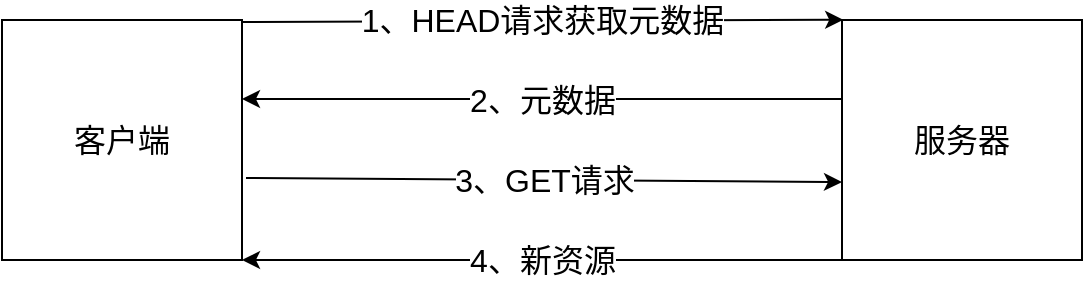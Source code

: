 <mxfile version="10.7.7" type="device"><diagram id="erPBZyliRotND5Iv3WkO" name="第 1 页"><mxGraphModel dx="894" dy="596" grid="1" gridSize="10" guides="1" tooltips="1" connect="1" arrows="1" fold="1" page="1" pageScale="1" pageWidth="827" pageHeight="1169" math="0" shadow="0"><root><mxCell id="0"/><mxCell id="1" parent="0"/><mxCell id="cM_oDAUqg9cBQoCYCTB2-2" value="&lt;font style=&quot;font-size: 16px&quot;&gt;客户端&lt;/font&gt;" style="rounded=0;whiteSpace=wrap;html=1;" parent="1" vertex="1"><mxGeometry x="20" y="240" width="120" height="120" as="geometry"/></mxCell><mxCell id="cM_oDAUqg9cBQoCYCTB2-3" value="&lt;font style=&quot;font-size: 16px&quot;&gt;服务器&lt;/font&gt;" style="rounded=0;whiteSpace=wrap;html=1;" parent="1" vertex="1"><mxGeometry x="440" y="240" width="120" height="120" as="geometry"/></mxCell><mxCell id="cM_oDAUqg9cBQoCYCTB2-4" value="&lt;font style=&quot;font-size: 16px&quot;&gt;1、HEAD请求获取元数据&lt;br&gt;&lt;/font&gt;" style="endArrow=classic;html=1;entryX=0.005;entryY=-0.001;entryDx=0;entryDy=0;entryPerimeter=0;" parent="1" target="cM_oDAUqg9cBQoCYCTB2-3" edge="1"><mxGeometry width="50" height="50" relative="1" as="geometry"><mxPoint x="140" y="241" as="sourcePoint"/><mxPoint x="436" y="241" as="targetPoint"/></mxGeometry></mxCell><mxCell id="cM_oDAUqg9cBQoCYCTB2-5" value="&lt;font style=&quot;font-size: 16px&quot;&gt;2、元数据&lt;span&gt;&lt;br&gt;&lt;/span&gt;&lt;/font&gt;" style="endArrow=classic;html=1;" parent="1" edge="1"><mxGeometry width="50" height="50" relative="1" as="geometry"><mxPoint x="440" y="279.5" as="sourcePoint"/><mxPoint x="140" y="279.5" as="targetPoint"/></mxGeometry></mxCell><mxCell id="cM_oDAUqg9cBQoCYCTB2-6" value="&lt;font style=&quot;font-size: 16px&quot;&gt;3、GET请求&lt;/font&gt;" style="endArrow=classic;html=1;entryX=-0.018;entryY=0.898;entryDx=0;entryDy=0;entryPerimeter=0;" parent="1" edge="1"><mxGeometry width="50" height="50" relative="1" as="geometry"><mxPoint x="142" y="319" as="sourcePoint"/><mxPoint x="440" y="321" as="targetPoint"/></mxGeometry></mxCell><mxCell id="cM_oDAUqg9cBQoCYCTB2-11" value="&lt;font style=&quot;font-size: 16px&quot;&gt;4、新资源&lt;span&gt;&lt;br&gt;&lt;/span&gt;&lt;/font&gt;" style="endArrow=classic;html=1;" parent="1" edge="1"><mxGeometry width="50" height="50" relative="1" as="geometry"><mxPoint x="440" y="360" as="sourcePoint"/><mxPoint x="140" y="360" as="targetPoint"/></mxGeometry></mxCell></root></mxGraphModel></diagram></mxfile>

